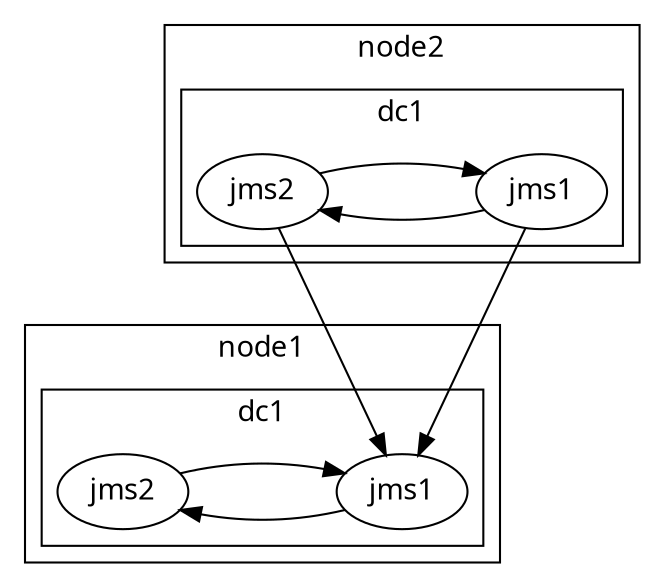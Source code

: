 digraph callgraph {
	concentrate=true;
	nodesep=1.0; 
	splines=true; 
	ranksep="1.5 equally";
	node [fontname="verdana"];
	fontname="Verdana";

	subgraph cluster_node1 {
		label="node1";
		subgraph cluster_node1_dc1 {
			label="dc1";
			node [label="jms1" ] node1_dc1_jms1;
			node [label="jms2" ] node1_dc1_jms2;

            { rank = same; node1_dc1_jms1; node1_dc1_jms2; }

		}
	}

	subgraph cluster_node2 {
		label="node2";
		subgraph cluster_node2_dc1 {
			label="dc1";
			node [label="jms1" ] node2_dc1_jms1;
			node [label="jms2" ] node2_dc1_jms2;

            { rank = same; node2_dc1_jms1; node2_dc1_jms2; }

		}
	}

	//node1 Internal Edges
	node1_dc1_jms1->node1_dc1_jms2;
	node1_dc1_jms2->node1_dc1_jms1;

	//node1 External Edges
	node2_dc1_jms1->node1_dc1_jms1;
	node2_dc1_jms2->node1_dc1_jms1;

	//node2 Internal Edges
	node2_dc1_jms1->node2_dc1_jms2;
	node2_dc1_jms2->node2_dc1_jms1;

}
